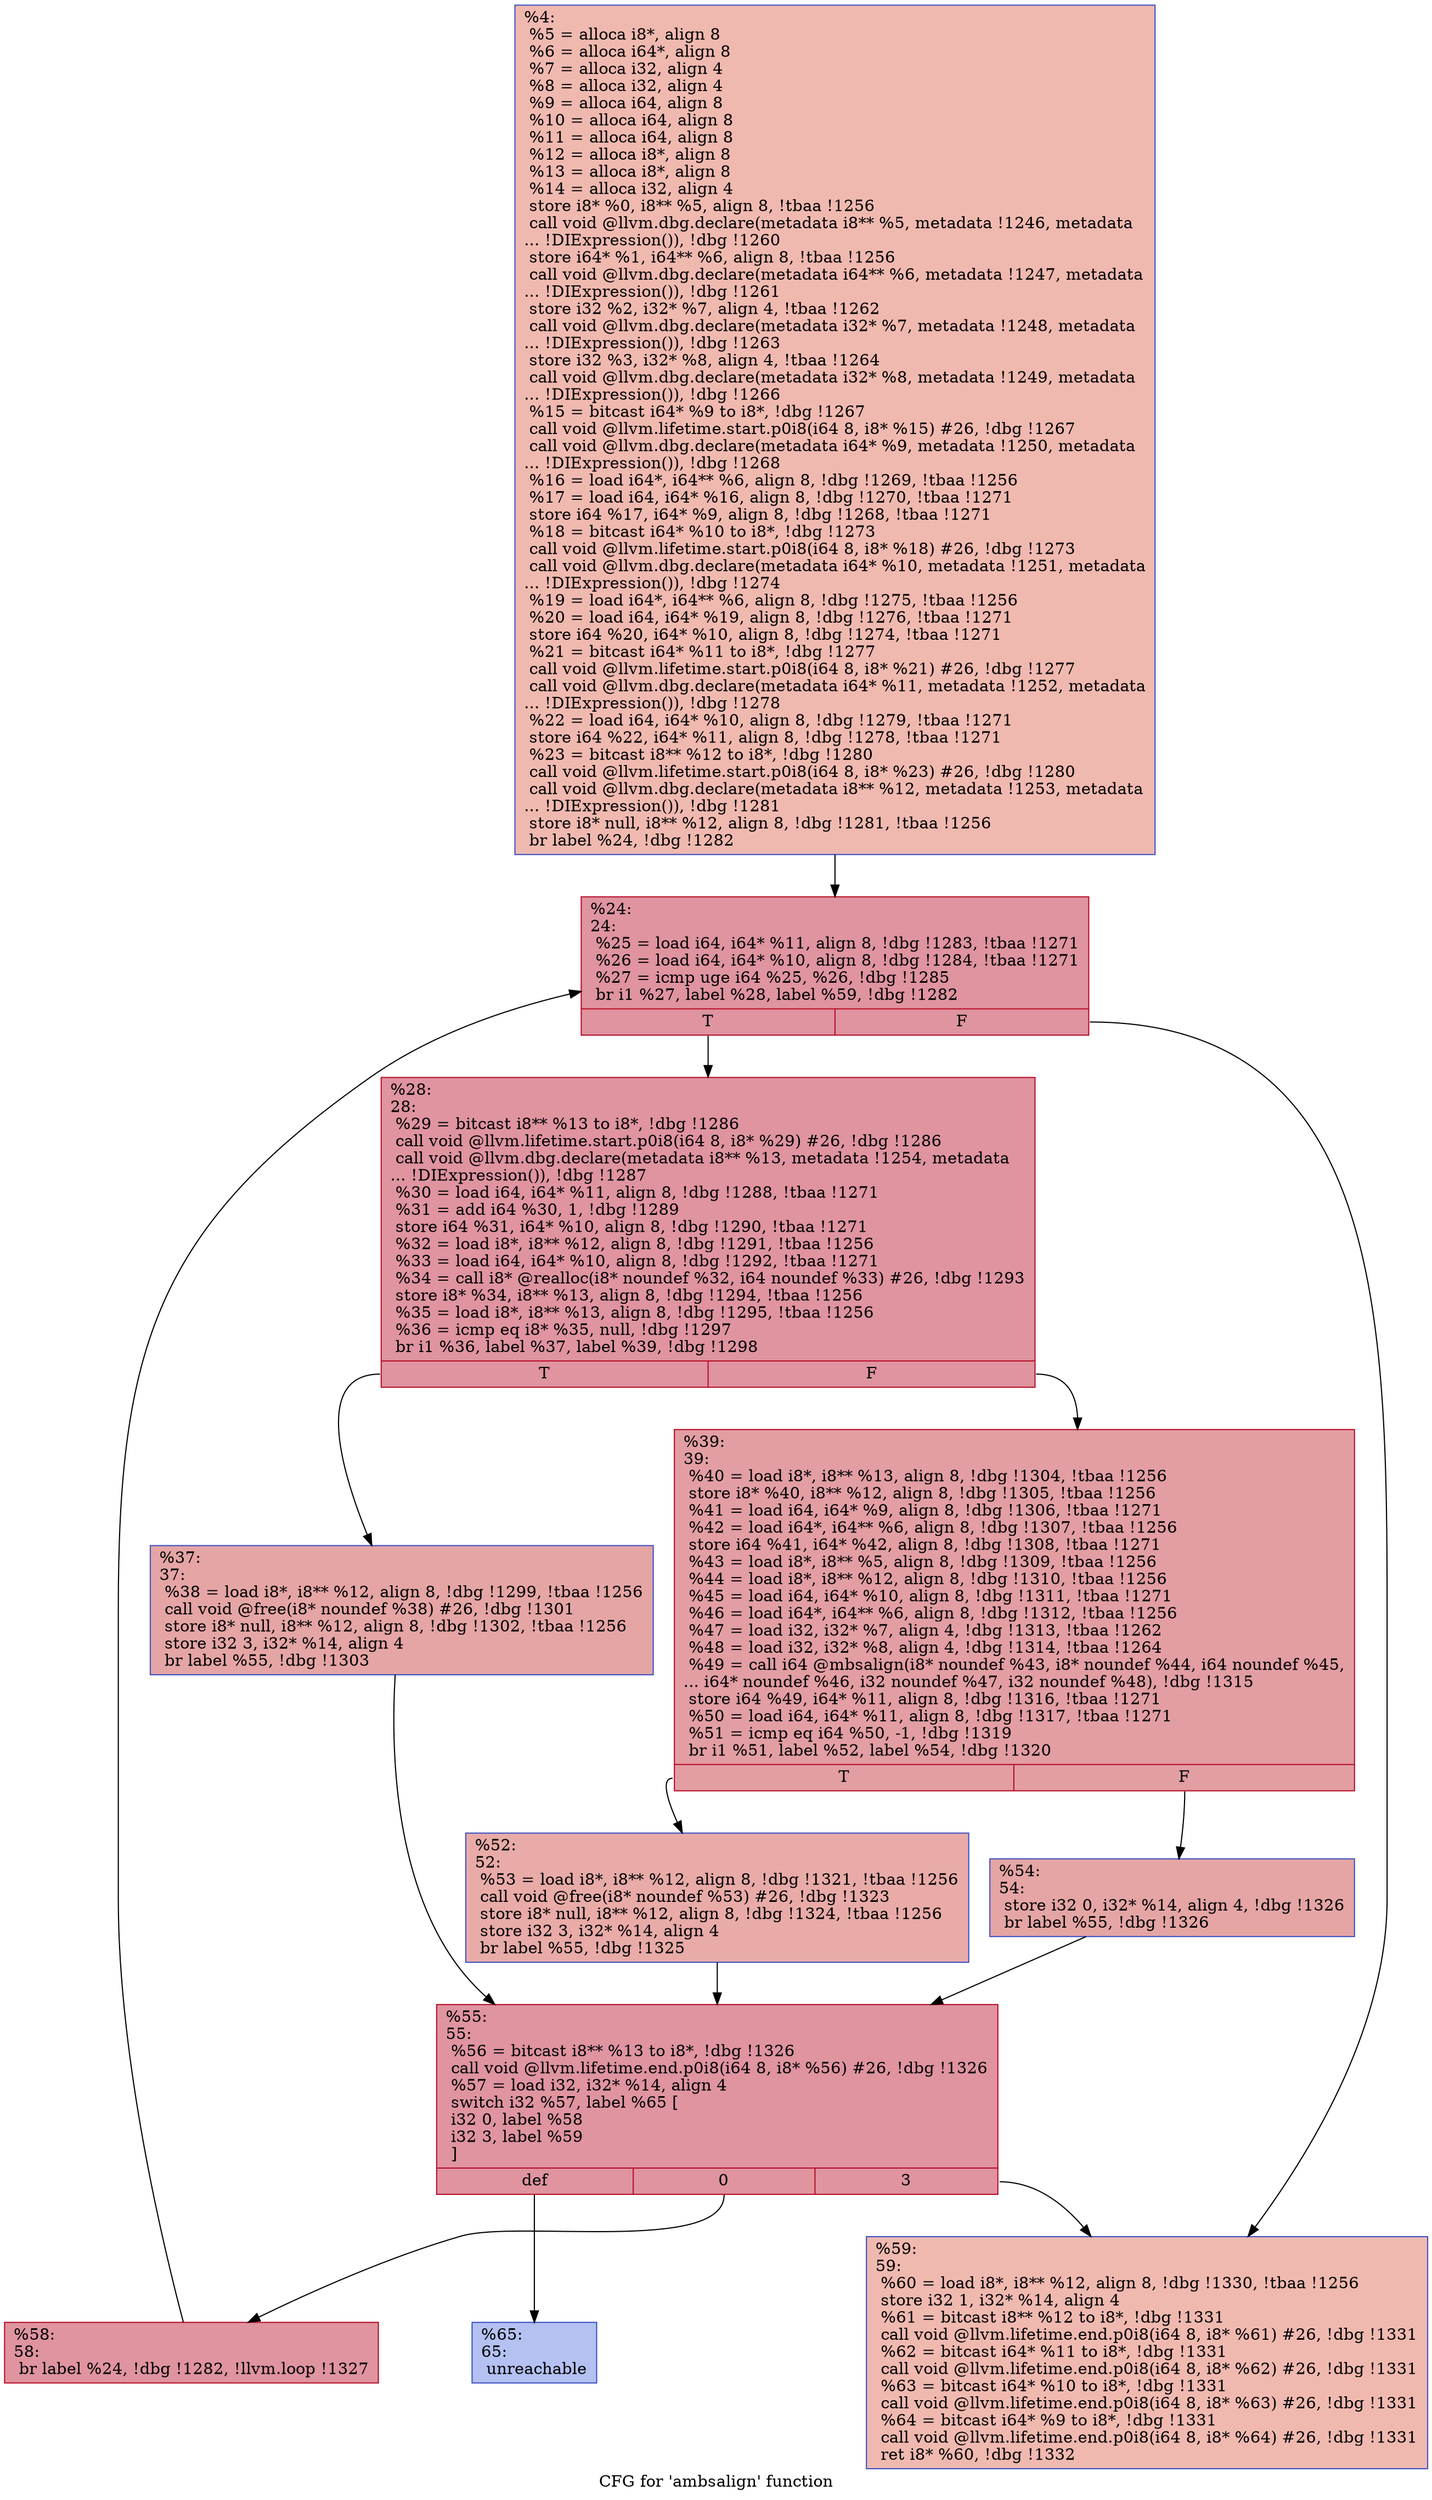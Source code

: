 digraph "CFG for 'ambsalign' function" {
	label="CFG for 'ambsalign' function";

	Node0x118fab0 [shape=record,color="#3d50c3ff", style=filled, fillcolor="#de614d70",label="{%4:\l  %5 = alloca i8*, align 8\l  %6 = alloca i64*, align 8\l  %7 = alloca i32, align 4\l  %8 = alloca i32, align 4\l  %9 = alloca i64, align 8\l  %10 = alloca i64, align 8\l  %11 = alloca i64, align 8\l  %12 = alloca i8*, align 8\l  %13 = alloca i8*, align 8\l  %14 = alloca i32, align 4\l  store i8* %0, i8** %5, align 8, !tbaa !1256\l  call void @llvm.dbg.declare(metadata i8** %5, metadata !1246, metadata\l... !DIExpression()), !dbg !1260\l  store i64* %1, i64** %6, align 8, !tbaa !1256\l  call void @llvm.dbg.declare(metadata i64** %6, metadata !1247, metadata\l... !DIExpression()), !dbg !1261\l  store i32 %2, i32* %7, align 4, !tbaa !1262\l  call void @llvm.dbg.declare(metadata i32* %7, metadata !1248, metadata\l... !DIExpression()), !dbg !1263\l  store i32 %3, i32* %8, align 4, !tbaa !1264\l  call void @llvm.dbg.declare(metadata i32* %8, metadata !1249, metadata\l... !DIExpression()), !dbg !1266\l  %15 = bitcast i64* %9 to i8*, !dbg !1267\l  call void @llvm.lifetime.start.p0i8(i64 8, i8* %15) #26, !dbg !1267\l  call void @llvm.dbg.declare(metadata i64* %9, metadata !1250, metadata\l... !DIExpression()), !dbg !1268\l  %16 = load i64*, i64** %6, align 8, !dbg !1269, !tbaa !1256\l  %17 = load i64, i64* %16, align 8, !dbg !1270, !tbaa !1271\l  store i64 %17, i64* %9, align 8, !dbg !1268, !tbaa !1271\l  %18 = bitcast i64* %10 to i8*, !dbg !1273\l  call void @llvm.lifetime.start.p0i8(i64 8, i8* %18) #26, !dbg !1273\l  call void @llvm.dbg.declare(metadata i64* %10, metadata !1251, metadata\l... !DIExpression()), !dbg !1274\l  %19 = load i64*, i64** %6, align 8, !dbg !1275, !tbaa !1256\l  %20 = load i64, i64* %19, align 8, !dbg !1276, !tbaa !1271\l  store i64 %20, i64* %10, align 8, !dbg !1274, !tbaa !1271\l  %21 = bitcast i64* %11 to i8*, !dbg !1277\l  call void @llvm.lifetime.start.p0i8(i64 8, i8* %21) #26, !dbg !1277\l  call void @llvm.dbg.declare(metadata i64* %11, metadata !1252, metadata\l... !DIExpression()), !dbg !1278\l  %22 = load i64, i64* %10, align 8, !dbg !1279, !tbaa !1271\l  store i64 %22, i64* %11, align 8, !dbg !1278, !tbaa !1271\l  %23 = bitcast i8** %12 to i8*, !dbg !1280\l  call void @llvm.lifetime.start.p0i8(i64 8, i8* %23) #26, !dbg !1280\l  call void @llvm.dbg.declare(metadata i8** %12, metadata !1253, metadata\l... !DIExpression()), !dbg !1281\l  store i8* null, i8** %12, align 8, !dbg !1281, !tbaa !1256\l  br label %24, !dbg !1282\l}"];
	Node0x118fab0 -> Node0x118fb60;
	Node0x118fb60 [shape=record,color="#b70d28ff", style=filled, fillcolor="#b70d2870",label="{%24:\l24:                                               \l  %25 = load i64, i64* %11, align 8, !dbg !1283, !tbaa !1271\l  %26 = load i64, i64* %10, align 8, !dbg !1284, !tbaa !1271\l  %27 = icmp uge i64 %25, %26, !dbg !1285\l  br i1 %27, label %28, label %59, !dbg !1282\l|{<s0>T|<s1>F}}"];
	Node0x118fb60:s0 -> Node0x118fbb0;
	Node0x118fb60:s1 -> Node0x118fde0;
	Node0x118fbb0 [shape=record,color="#b70d28ff", style=filled, fillcolor="#b70d2870",label="{%28:\l28:                                               \l  %29 = bitcast i8** %13 to i8*, !dbg !1286\l  call void @llvm.lifetime.start.p0i8(i64 8, i8* %29) #26, !dbg !1286\l  call void @llvm.dbg.declare(metadata i8** %13, metadata !1254, metadata\l... !DIExpression()), !dbg !1287\l  %30 = load i64, i64* %11, align 8, !dbg !1288, !tbaa !1271\l  %31 = add i64 %30, 1, !dbg !1289\l  store i64 %31, i64* %10, align 8, !dbg !1290, !tbaa !1271\l  %32 = load i8*, i8** %12, align 8, !dbg !1291, !tbaa !1256\l  %33 = load i64, i64* %10, align 8, !dbg !1292, !tbaa !1271\l  %34 = call i8* @realloc(i8* noundef %32, i64 noundef %33) #26, !dbg !1293\l  store i8* %34, i8** %13, align 8, !dbg !1294, !tbaa !1256\l  %35 = load i8*, i8** %13, align 8, !dbg !1295, !tbaa !1256\l  %36 = icmp eq i8* %35, null, !dbg !1297\l  br i1 %36, label %37, label %39, !dbg !1298\l|{<s0>T|<s1>F}}"];
	Node0x118fbb0:s0 -> Node0x118fc00;
	Node0x118fbb0:s1 -> Node0x118fc50;
	Node0x118fc00 [shape=record,color="#3d50c3ff", style=filled, fillcolor="#c5333470",label="{%37:\l37:                                               \l  %38 = load i8*, i8** %12, align 8, !dbg !1299, !tbaa !1256\l  call void @free(i8* noundef %38) #26, !dbg !1301\l  store i8* null, i8** %12, align 8, !dbg !1302, !tbaa !1256\l  store i32 3, i32* %14, align 4\l  br label %55, !dbg !1303\l}"];
	Node0x118fc00 -> Node0x118fd40;
	Node0x118fc50 [shape=record,color="#b70d28ff", style=filled, fillcolor="#be242e70",label="{%39:\l39:                                               \l  %40 = load i8*, i8** %13, align 8, !dbg !1304, !tbaa !1256\l  store i8* %40, i8** %12, align 8, !dbg !1305, !tbaa !1256\l  %41 = load i64, i64* %9, align 8, !dbg !1306, !tbaa !1271\l  %42 = load i64*, i64** %6, align 8, !dbg !1307, !tbaa !1256\l  store i64 %41, i64* %42, align 8, !dbg !1308, !tbaa !1271\l  %43 = load i8*, i8** %5, align 8, !dbg !1309, !tbaa !1256\l  %44 = load i8*, i8** %12, align 8, !dbg !1310, !tbaa !1256\l  %45 = load i64, i64* %10, align 8, !dbg !1311, !tbaa !1271\l  %46 = load i64*, i64** %6, align 8, !dbg !1312, !tbaa !1256\l  %47 = load i32, i32* %7, align 4, !dbg !1313, !tbaa !1262\l  %48 = load i32, i32* %8, align 4, !dbg !1314, !tbaa !1264\l  %49 = call i64 @mbsalign(i8* noundef %43, i8* noundef %44, i64 noundef %45,\l... i64* noundef %46, i32 noundef %47, i32 noundef %48), !dbg !1315\l  store i64 %49, i64* %11, align 8, !dbg !1316, !tbaa !1271\l  %50 = load i64, i64* %11, align 8, !dbg !1317, !tbaa !1271\l  %51 = icmp eq i64 %50, -1, !dbg !1319\l  br i1 %51, label %52, label %54, !dbg !1320\l|{<s0>T|<s1>F}}"];
	Node0x118fc50:s0 -> Node0x118fca0;
	Node0x118fc50:s1 -> Node0x118fcf0;
	Node0x118fca0 [shape=record,color="#3d50c3ff", style=filled, fillcolor="#cc403a70",label="{%52:\l52:                                               \l  %53 = load i8*, i8** %12, align 8, !dbg !1321, !tbaa !1256\l  call void @free(i8* noundef %53) #26, !dbg !1323\l  store i8* null, i8** %12, align 8, !dbg !1324, !tbaa !1256\l  store i32 3, i32* %14, align 4\l  br label %55, !dbg !1325\l}"];
	Node0x118fca0 -> Node0x118fd40;
	Node0x118fcf0 [shape=record,color="#3d50c3ff", style=filled, fillcolor="#c5333470",label="{%54:\l54:                                               \l  store i32 0, i32* %14, align 4, !dbg !1326\l  br label %55, !dbg !1326\l}"];
	Node0x118fcf0 -> Node0x118fd40;
	Node0x118fd40 [shape=record,color="#b70d28ff", style=filled, fillcolor="#b70d2870",label="{%55:\l55:                                               \l  %56 = bitcast i8** %13 to i8*, !dbg !1326\l  call void @llvm.lifetime.end.p0i8(i64 8, i8* %56) #26, !dbg !1326\l  %57 = load i32, i32* %14, align 4\l  switch i32 %57, label %65 [\l    i32 0, label %58\l    i32 3, label %59\l  ]\l|{<s0>def|<s1>0|<s2>3}}"];
	Node0x118fd40:s0 -> Node0x118fe30;
	Node0x118fd40:s1 -> Node0x118fd90;
	Node0x118fd40:s2 -> Node0x118fde0;
	Node0x118fd90 [shape=record,color="#b70d28ff", style=filled, fillcolor="#b70d2870",label="{%58:\l58:                                               \l  br label %24, !dbg !1282, !llvm.loop !1327\l}"];
	Node0x118fd90 -> Node0x118fb60;
	Node0x118fde0 [shape=record,color="#3d50c3ff", style=filled, fillcolor="#de614d70",label="{%59:\l59:                                               \l  %60 = load i8*, i8** %12, align 8, !dbg !1330, !tbaa !1256\l  store i32 1, i32* %14, align 4\l  %61 = bitcast i8** %12 to i8*, !dbg !1331\l  call void @llvm.lifetime.end.p0i8(i64 8, i8* %61) #26, !dbg !1331\l  %62 = bitcast i64* %11 to i8*, !dbg !1331\l  call void @llvm.lifetime.end.p0i8(i64 8, i8* %62) #26, !dbg !1331\l  %63 = bitcast i64* %10 to i8*, !dbg !1331\l  call void @llvm.lifetime.end.p0i8(i64 8, i8* %63) #26, !dbg !1331\l  %64 = bitcast i64* %9 to i8*, !dbg !1331\l  call void @llvm.lifetime.end.p0i8(i64 8, i8* %64) #26, !dbg !1331\l  ret i8* %60, !dbg !1332\l}"];
	Node0x118fe30 [shape=record,color="#3d50c3ff", style=filled, fillcolor="#5572df70",label="{%65:\l65:                                               \l  unreachable\l}"];
}
